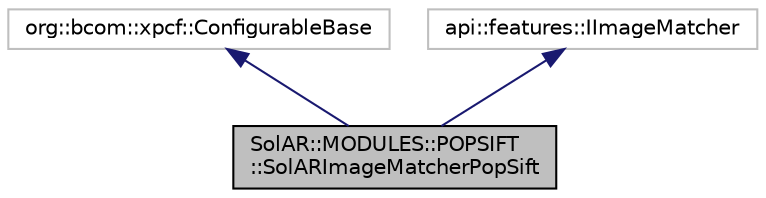 digraph "SolAR::MODULES::POPSIFT::SolARImageMatcherPopSift"
{
 // LATEX_PDF_SIZE
  edge [fontname="Helvetica",fontsize="10",labelfontname="Helvetica",labelfontsize="10"];
  node [fontname="Helvetica",fontsize="10",shape=record];
  Node1 [label="SolAR::MODULES::POPSIFT\l::SolARImageMatcherPopSift",height=0.2,width=0.4,color="black", fillcolor="grey75", style="filled", fontcolor="black",tooltip="find the matches between two input images. UUID: 3baab95a-ad25-11eb-8529-0242ac130003"];
  Node2 -> Node1 [dir="back",color="midnightblue",fontsize="10",style="solid",fontname="Helvetica"];
  Node2 [label="org::bcom::xpcf::ConfigurableBase",height=0.2,width=0.4,color="grey75", fillcolor="white", style="filled",tooltip=" "];
  Node3 -> Node1 [dir="back",color="midnightblue",fontsize="10",style="solid",fontname="Helvetica"];
  Node3 [label="api::features::IImageMatcher",height=0.2,width=0.4,color="grey75", fillcolor="white", style="filled",tooltip=" "];
}
